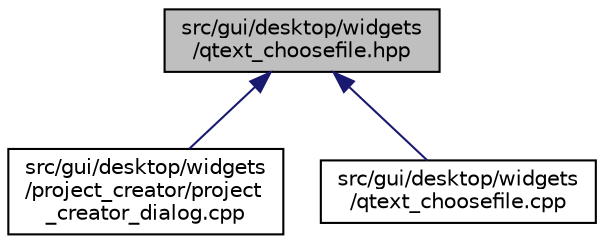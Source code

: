 digraph "src/gui/desktop/widgets/qtext_choosefile.hpp"
{
 // LATEX_PDF_SIZE
  edge [fontname="Helvetica",fontsize="10",labelfontname="Helvetica",labelfontsize="10"];
  node [fontname="Helvetica",fontsize="10",shape=record];
  Node1 [label="src/gui/desktop/widgets\l/qtext_choosefile.hpp",height=0.2,width=0.4,color="black", fillcolor="grey75", style="filled", fontcolor="black",tooltip=" "];
  Node1 -> Node2 [dir="back",color="midnightblue",fontsize="10",style="solid",fontname="Helvetica"];
  Node2 [label="src/gui/desktop/widgets\l/project_creator/project\l_creator_dialog.cpp",height=0.2,width=0.4,color="black", fillcolor="white", style="filled",URL="$project__creator__dialog_8cpp.html",tooltip=" "];
  Node1 -> Node3 [dir="back",color="midnightblue",fontsize="10",style="solid",fontname="Helvetica"];
  Node3 [label="src/gui/desktop/widgets\l/qtext_choosefile.cpp",height=0.2,width=0.4,color="black", fillcolor="white", style="filled",URL="$qtext__choosefile_8cpp.html",tooltip=" "];
}
